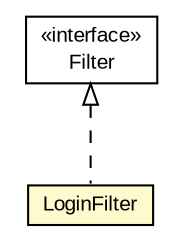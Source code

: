 #!/usr/local/bin/dot
#
# Class diagram 
# Generated by UMLGraph version R5_6-24-gf6e263 (http://www.umlgraph.org/)
#

digraph G {
	edge [fontname="arial",fontsize=10,labelfontname="arial",labelfontsize=10];
	node [fontname="arial",fontsize=10,shape=plaintext];
	nodesep=0.25;
	ranksep=0.5;
	// org.miloss.fgsms.presentation.LoginFilter
	c756750 [label=<<table title="org.miloss.fgsms.presentation.LoginFilter" border="0" cellborder="1" cellspacing="0" cellpadding="2" port="p" bgcolor="lemonChiffon" href="./LoginFilter.html">
		<tr><td><table border="0" cellspacing="0" cellpadding="1">
<tr><td align="center" balign="center"> LoginFilter </td></tr>
		</table></td></tr>
		</table>>, URL="./LoginFilter.html", fontname="arial", fontcolor="black", fontsize=10.0];
	//org.miloss.fgsms.presentation.LoginFilter implements javax.servlet.Filter
	c756775:p -> c756750:p [dir=back,arrowtail=empty,style=dashed];
	// javax.servlet.Filter
	c756775 [label=<<table title="javax.servlet.Filter" border="0" cellborder="1" cellspacing="0" cellpadding="2" port="p" href="http://java.sun.com/j2se/1.4.2/docs/api/javax/servlet/Filter.html">
		<tr><td><table border="0" cellspacing="0" cellpadding="1">
<tr><td align="center" balign="center"> &#171;interface&#187; </td></tr>
<tr><td align="center" balign="center"> Filter </td></tr>
		</table></td></tr>
		</table>>, URL="http://java.sun.com/j2se/1.4.2/docs/api/javax/servlet/Filter.html", fontname="arial", fontcolor="black", fontsize=10.0];
}

